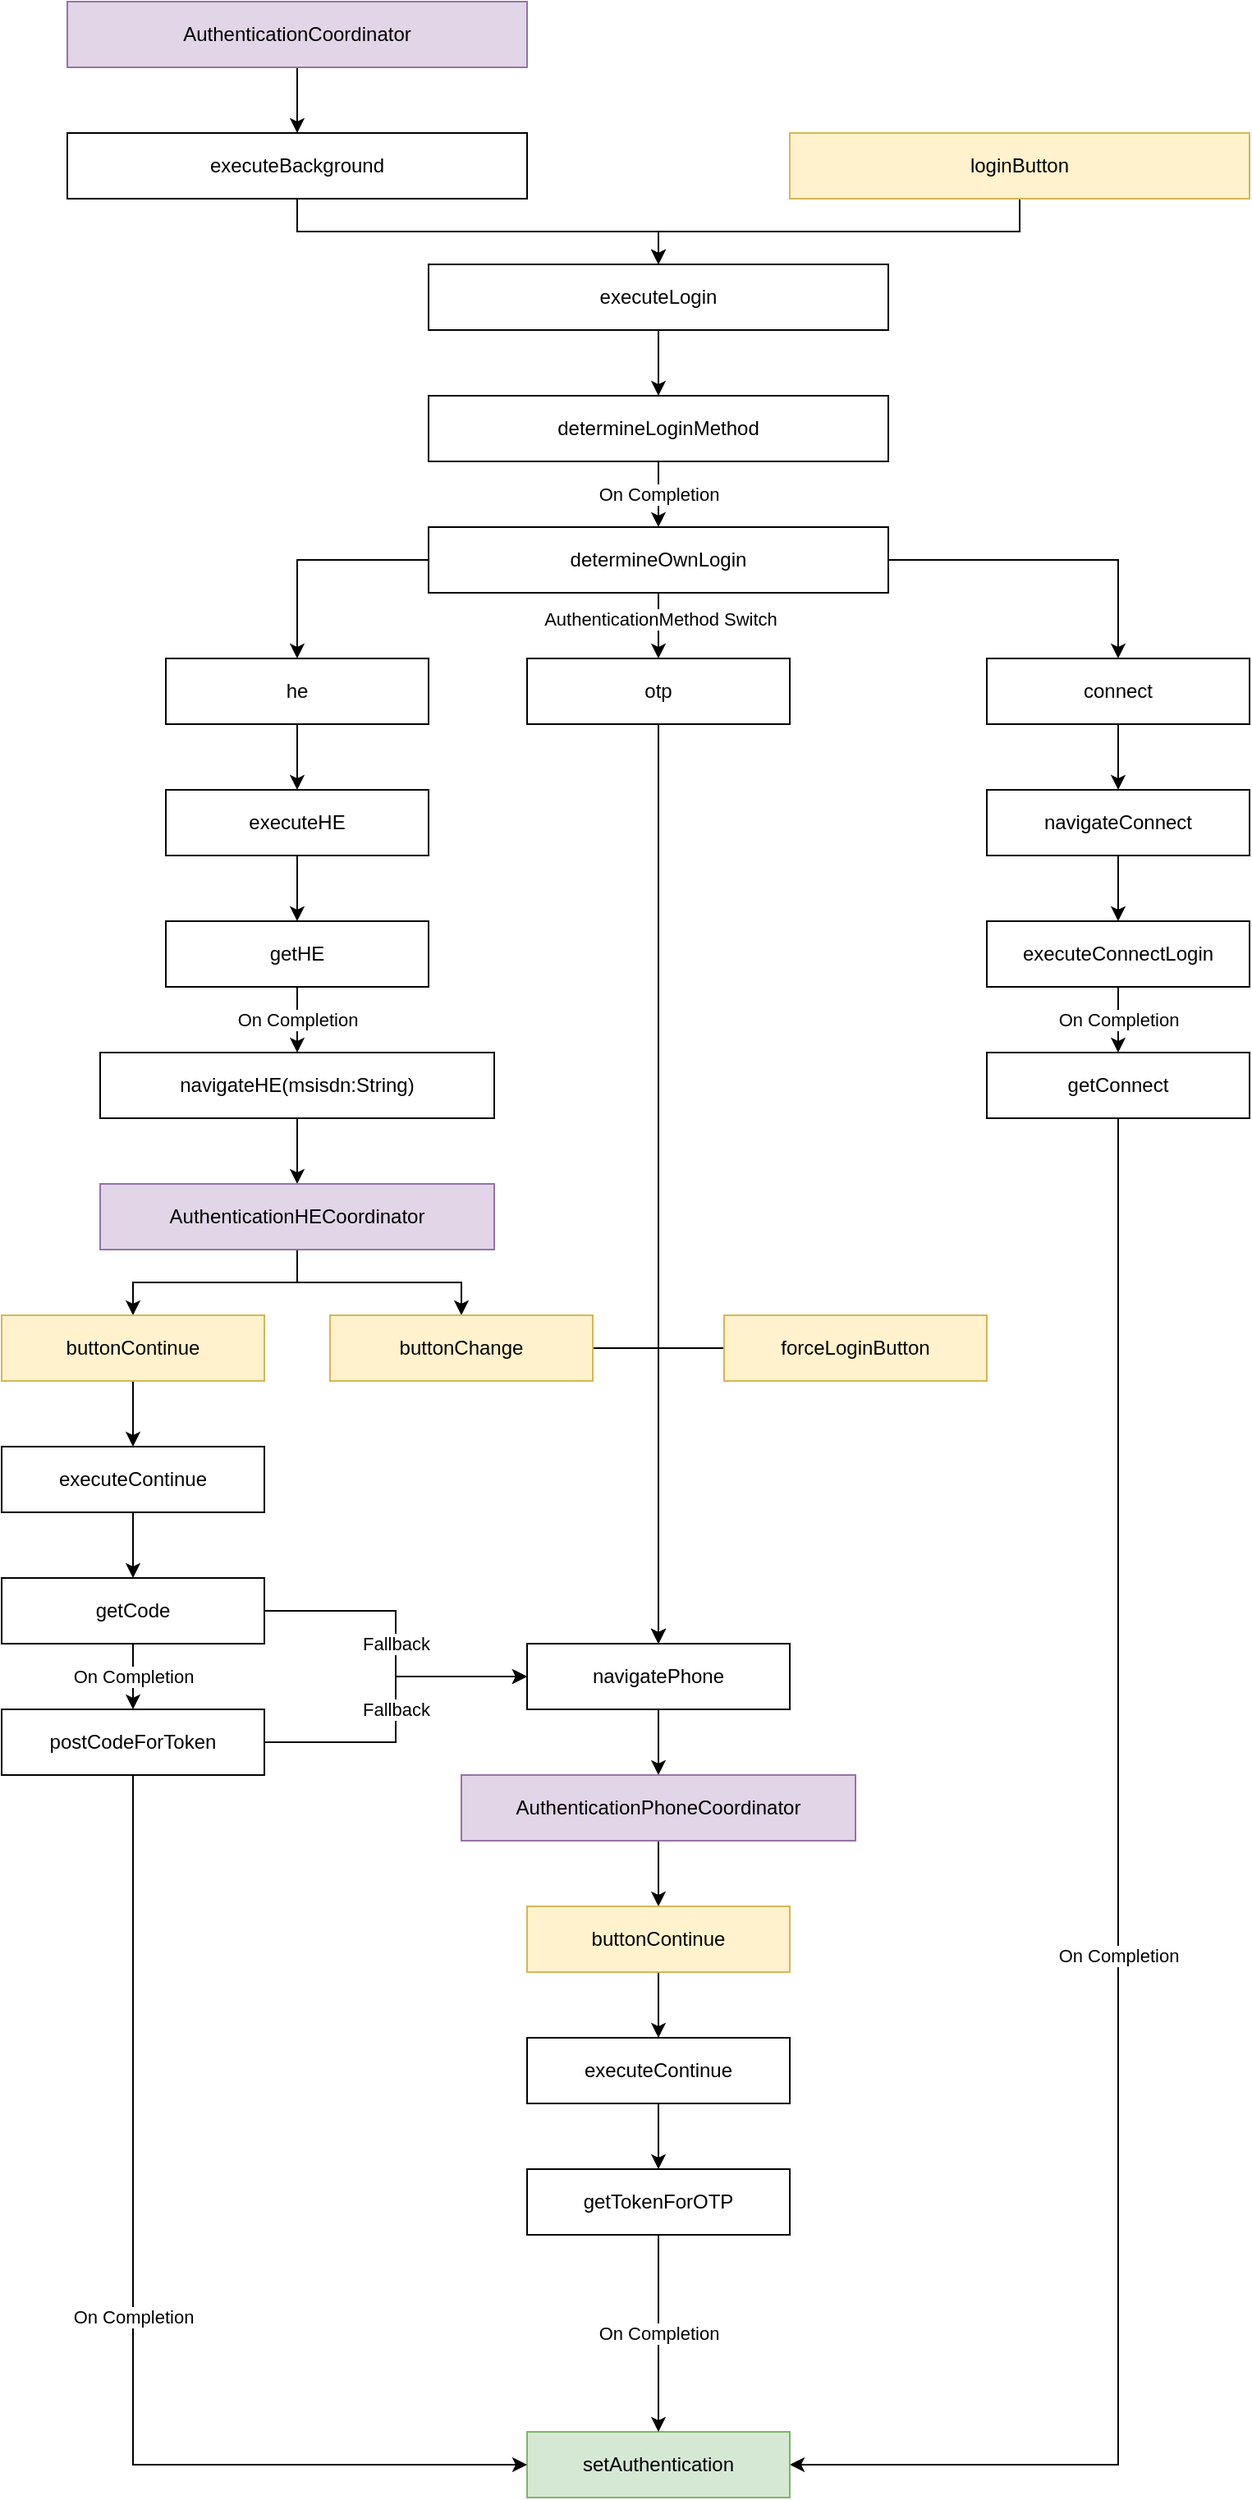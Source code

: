 <mxfile version="21.6.1" type="github">
  <diagram name="Page-1" id="DjaxHwDUr4pckMfMvKmT">
    <mxGraphModel dx="1434" dy="771" grid="1" gridSize="10" guides="1" tooltips="1" connect="1" arrows="1" fold="1" page="1" pageScale="1" pageWidth="827" pageHeight="1169" math="0" shadow="0">
      <root>
        <mxCell id="0" />
        <mxCell id="1" parent="0" />
        <mxCell id="yMz5hPpZdlbzewgeg3ee-5" value="" style="edgeStyle=orthogonalEdgeStyle;rounded=0;orthogonalLoop=1;jettySize=auto;html=1;" edge="1" parent="1" source="yMz5hPpZdlbzewgeg3ee-1" target="yMz5hPpZdlbzewgeg3ee-2">
          <mxGeometry relative="1" as="geometry" />
        </mxCell>
        <mxCell id="yMz5hPpZdlbzewgeg3ee-1" value="AuthenticationCoordinator" style="rounded=0;whiteSpace=wrap;html=1;fillColor=#e1d5e7;strokeColor=#9673a6;" vertex="1" parent="1">
          <mxGeometry x="40" y="40" width="280" height="40" as="geometry" />
        </mxCell>
        <mxCell id="yMz5hPpZdlbzewgeg3ee-13" style="edgeStyle=orthogonalEdgeStyle;rounded=0;orthogonalLoop=1;jettySize=auto;html=1;entryX=0.5;entryY=0;entryDx=0;entryDy=0;" edge="1" parent="1" source="yMz5hPpZdlbzewgeg3ee-2" target="yMz5hPpZdlbzewgeg3ee-9">
          <mxGeometry relative="1" as="geometry" />
        </mxCell>
        <mxCell id="yMz5hPpZdlbzewgeg3ee-2" value="executeBackground" style="rounded=0;whiteSpace=wrap;html=1;" vertex="1" parent="1">
          <mxGeometry x="40" y="120" width="280" height="40" as="geometry" />
        </mxCell>
        <mxCell id="yMz5hPpZdlbzewgeg3ee-15" value="" style="edgeStyle=orthogonalEdgeStyle;rounded=0;orthogonalLoop=1;jettySize=auto;html=1;" edge="1" parent="1" source="yMz5hPpZdlbzewgeg3ee-9" target="yMz5hPpZdlbzewgeg3ee-14">
          <mxGeometry relative="1" as="geometry" />
        </mxCell>
        <mxCell id="yMz5hPpZdlbzewgeg3ee-9" value="executeLogin" style="rounded=0;whiteSpace=wrap;html=1;" vertex="1" parent="1">
          <mxGeometry x="260" y="200" width="280" height="40" as="geometry" />
        </mxCell>
        <mxCell id="yMz5hPpZdlbzewgeg3ee-12" value="" style="edgeStyle=orthogonalEdgeStyle;rounded=0;orthogonalLoop=1;jettySize=auto;html=1;" edge="1" parent="1" source="yMz5hPpZdlbzewgeg3ee-11" target="yMz5hPpZdlbzewgeg3ee-9">
          <mxGeometry relative="1" as="geometry" />
        </mxCell>
        <mxCell id="yMz5hPpZdlbzewgeg3ee-11" value="loginButton" style="rounded=0;whiteSpace=wrap;html=1;fillColor=#fff2cc;strokeColor=#d6b656;" vertex="1" parent="1">
          <mxGeometry x="480" y="120" width="280" height="40" as="geometry" />
        </mxCell>
        <mxCell id="yMz5hPpZdlbzewgeg3ee-20" value="On Completion" style="edgeStyle=orthogonalEdgeStyle;rounded=0;orthogonalLoop=1;jettySize=auto;html=1;" edge="1" parent="1" source="yMz5hPpZdlbzewgeg3ee-14" target="yMz5hPpZdlbzewgeg3ee-16">
          <mxGeometry relative="1" as="geometry" />
        </mxCell>
        <mxCell id="yMz5hPpZdlbzewgeg3ee-14" value="determineLoginMethod" style="rounded=0;whiteSpace=wrap;html=1;" vertex="1" parent="1">
          <mxGeometry x="260" y="280" width="280" height="40" as="geometry" />
        </mxCell>
        <mxCell id="yMz5hPpZdlbzewgeg3ee-23" value="" style="edgeStyle=orthogonalEdgeStyle;rounded=0;orthogonalLoop=1;jettySize=auto;html=1;" edge="1" parent="1" source="yMz5hPpZdlbzewgeg3ee-16" target="yMz5hPpZdlbzewgeg3ee-19">
          <mxGeometry relative="1" as="geometry" />
        </mxCell>
        <mxCell id="yMz5hPpZdlbzewgeg3ee-49" value="AuthenticationMethod Switch" style="edgeLabel;html=1;align=center;verticalAlign=middle;resizable=0;points=[];" vertex="1" connectable="0" parent="yMz5hPpZdlbzewgeg3ee-23">
          <mxGeometry x="-0.2" y="1" relative="1" as="geometry">
            <mxPoint as="offset" />
          </mxGeometry>
        </mxCell>
        <mxCell id="yMz5hPpZdlbzewgeg3ee-52" style="edgeStyle=orthogonalEdgeStyle;rounded=0;orthogonalLoop=1;jettySize=auto;html=1;entryX=0.5;entryY=0;entryDx=0;entryDy=0;exitX=1;exitY=0.5;exitDx=0;exitDy=0;" edge="1" parent="1" source="yMz5hPpZdlbzewgeg3ee-16" target="yMz5hPpZdlbzewgeg3ee-46">
          <mxGeometry relative="1" as="geometry" />
        </mxCell>
        <mxCell id="yMz5hPpZdlbzewgeg3ee-53" style="edgeStyle=orthogonalEdgeStyle;rounded=0;orthogonalLoop=1;jettySize=auto;html=1;entryX=0.5;entryY=0;entryDx=0;entryDy=0;exitX=0;exitY=0.5;exitDx=0;exitDy=0;" edge="1" parent="1" source="yMz5hPpZdlbzewgeg3ee-16" target="yMz5hPpZdlbzewgeg3ee-45">
          <mxGeometry relative="1" as="geometry" />
        </mxCell>
        <mxCell id="yMz5hPpZdlbzewgeg3ee-16" value="determineOwnLogin" style="rounded=0;whiteSpace=wrap;html=1;" vertex="1" parent="1">
          <mxGeometry x="260" y="360" width="280" height="40" as="geometry" />
        </mxCell>
        <mxCell id="yMz5hPpZdlbzewgeg3ee-42" value="" style="edgeStyle=orthogonalEdgeStyle;rounded=0;orthogonalLoop=1;jettySize=auto;html=1;" edge="1" parent="1" source="yMz5hPpZdlbzewgeg3ee-18" target="yMz5hPpZdlbzewgeg3ee-41">
          <mxGeometry relative="1" as="geometry" />
        </mxCell>
        <mxCell id="yMz5hPpZdlbzewgeg3ee-18" value="executeHE" style="rounded=0;whiteSpace=wrap;html=1;" vertex="1" parent="1">
          <mxGeometry x="100" y="520" width="160" height="40" as="geometry" />
        </mxCell>
        <mxCell id="yMz5hPpZdlbzewgeg3ee-34" style="edgeStyle=orthogonalEdgeStyle;rounded=0;orthogonalLoop=1;jettySize=auto;html=1;entryX=0.5;entryY=0;entryDx=0;entryDy=0;" edge="1" parent="1" source="yMz5hPpZdlbzewgeg3ee-21" target="yMz5hPpZdlbzewgeg3ee-33">
          <mxGeometry relative="1" as="geometry" />
        </mxCell>
        <mxCell id="yMz5hPpZdlbzewgeg3ee-21" value="navigateConnect" style="rounded=0;whiteSpace=wrap;html=1;" vertex="1" parent="1">
          <mxGeometry x="600" y="520" width="160" height="40" as="geometry" />
        </mxCell>
        <mxCell id="yMz5hPpZdlbzewgeg3ee-76" style="edgeStyle=orthogonalEdgeStyle;rounded=0;orthogonalLoop=1;jettySize=auto;html=1;entryX=0.5;entryY=0;entryDx=0;entryDy=0;" edge="1" parent="1" source="yMz5hPpZdlbzewgeg3ee-19" target="yMz5hPpZdlbzewgeg3ee-62">
          <mxGeometry relative="1" as="geometry" />
        </mxCell>
        <mxCell id="yMz5hPpZdlbzewgeg3ee-19" value="otp" style="rounded=0;whiteSpace=wrap;html=1;" vertex="1" parent="1">
          <mxGeometry x="320" y="440" width="160" height="40" as="geometry" />
        </mxCell>
        <mxCell id="yMz5hPpZdlbzewgeg3ee-47" value="On Completion" style="edgeStyle=orthogonalEdgeStyle;rounded=0;orthogonalLoop=1;jettySize=auto;html=1;" edge="1" parent="1" source="yMz5hPpZdlbzewgeg3ee-33" target="yMz5hPpZdlbzewgeg3ee-36">
          <mxGeometry relative="1" as="geometry" />
        </mxCell>
        <mxCell id="yMz5hPpZdlbzewgeg3ee-33" value="executeConnectLogin" style="rounded=0;whiteSpace=wrap;html=1;" vertex="1" parent="1">
          <mxGeometry x="600" y="600" width="160" height="40" as="geometry" />
        </mxCell>
        <mxCell id="yMz5hPpZdlbzewgeg3ee-40" value="On Completion" style="edgeStyle=orthogonalEdgeStyle;rounded=0;orthogonalLoop=1;jettySize=auto;html=1;exitX=0.5;exitY=1;exitDx=0;exitDy=0;entryX=1;entryY=0.5;entryDx=0;entryDy=0;" edge="1" parent="1" source="yMz5hPpZdlbzewgeg3ee-36" target="yMz5hPpZdlbzewgeg3ee-39">
          <mxGeometry relative="1" as="geometry">
            <mxPoint x="610" y="1550" as="targetPoint" />
            <Array as="points">
              <mxPoint x="680" y="1540" />
            </Array>
          </mxGeometry>
        </mxCell>
        <mxCell id="yMz5hPpZdlbzewgeg3ee-36" value="getConnect" style="rounded=0;whiteSpace=wrap;html=1;" vertex="1" parent="1">
          <mxGeometry x="600" y="680" width="160" height="40" as="geometry" />
        </mxCell>
        <mxCell id="yMz5hPpZdlbzewgeg3ee-39" value="setAuthentication" style="rounded=0;whiteSpace=wrap;html=1;fillColor=#d5e8d4;strokeColor=#82b366;" vertex="1" parent="1">
          <mxGeometry x="320" y="1520" width="160" height="40" as="geometry" />
        </mxCell>
        <mxCell id="yMz5hPpZdlbzewgeg3ee-44" value="On Completion" style="edgeStyle=orthogonalEdgeStyle;rounded=0;orthogonalLoop=1;jettySize=auto;html=1;" edge="1" parent="1" source="yMz5hPpZdlbzewgeg3ee-41" target="yMz5hPpZdlbzewgeg3ee-43">
          <mxGeometry relative="1" as="geometry" />
        </mxCell>
        <mxCell id="yMz5hPpZdlbzewgeg3ee-41" value="getHE" style="rounded=0;whiteSpace=wrap;html=1;" vertex="1" parent="1">
          <mxGeometry x="100" y="600" width="160" height="40" as="geometry" />
        </mxCell>
        <mxCell id="yMz5hPpZdlbzewgeg3ee-55" value="" style="edgeStyle=orthogonalEdgeStyle;rounded=0;orthogonalLoop=1;jettySize=auto;html=1;" edge="1" parent="1" source="yMz5hPpZdlbzewgeg3ee-43" target="yMz5hPpZdlbzewgeg3ee-54">
          <mxGeometry relative="1" as="geometry" />
        </mxCell>
        <mxCell id="yMz5hPpZdlbzewgeg3ee-43" value="navigateHE(msisdn:String)" style="rounded=0;whiteSpace=wrap;html=1;" vertex="1" parent="1">
          <mxGeometry x="60" y="680" width="240" height="40" as="geometry" />
        </mxCell>
        <mxCell id="yMz5hPpZdlbzewgeg3ee-61" value="" style="edgeStyle=orthogonalEdgeStyle;rounded=0;orthogonalLoop=1;jettySize=auto;html=1;" edge="1" parent="1" source="yMz5hPpZdlbzewgeg3ee-45" target="yMz5hPpZdlbzewgeg3ee-18">
          <mxGeometry relative="1" as="geometry" />
        </mxCell>
        <mxCell id="yMz5hPpZdlbzewgeg3ee-45" value="he" style="rounded=0;whiteSpace=wrap;html=1;" vertex="1" parent="1">
          <mxGeometry x="100" y="440" width="160" height="40" as="geometry" />
        </mxCell>
        <mxCell id="yMz5hPpZdlbzewgeg3ee-48" value="" style="edgeStyle=orthogonalEdgeStyle;rounded=0;orthogonalLoop=1;jettySize=auto;html=1;" edge="1" parent="1" source="yMz5hPpZdlbzewgeg3ee-46" target="yMz5hPpZdlbzewgeg3ee-21">
          <mxGeometry relative="1" as="geometry" />
        </mxCell>
        <mxCell id="yMz5hPpZdlbzewgeg3ee-46" value="connect" style="rounded=0;whiteSpace=wrap;html=1;" vertex="1" parent="1">
          <mxGeometry x="600" y="440" width="160" height="40" as="geometry" />
        </mxCell>
        <mxCell id="yMz5hPpZdlbzewgeg3ee-59" style="edgeStyle=orthogonalEdgeStyle;rounded=0;orthogonalLoop=1;jettySize=auto;html=1;entryX=0.5;entryY=0;entryDx=0;entryDy=0;" edge="1" parent="1" source="yMz5hPpZdlbzewgeg3ee-54" target="yMz5hPpZdlbzewgeg3ee-56">
          <mxGeometry relative="1" as="geometry" />
        </mxCell>
        <mxCell id="yMz5hPpZdlbzewgeg3ee-60" style="edgeStyle=orthogonalEdgeStyle;rounded=0;orthogonalLoop=1;jettySize=auto;html=1;" edge="1" parent="1" source="yMz5hPpZdlbzewgeg3ee-54" target="yMz5hPpZdlbzewgeg3ee-58">
          <mxGeometry relative="1" as="geometry" />
        </mxCell>
        <mxCell id="yMz5hPpZdlbzewgeg3ee-54" value="AuthenticationHECoordinator" style="rounded=0;whiteSpace=wrap;html=1;fillColor=#e1d5e7;strokeColor=#9673a6;" vertex="1" parent="1">
          <mxGeometry x="60" y="760" width="240" height="40" as="geometry" />
        </mxCell>
        <mxCell id="yMz5hPpZdlbzewgeg3ee-73" style="edgeStyle=orthogonalEdgeStyle;rounded=0;orthogonalLoop=1;jettySize=auto;html=1;exitX=1;exitY=0.5;exitDx=0;exitDy=0;entryX=0.5;entryY=0;entryDx=0;entryDy=0;" edge="1" parent="1" source="yMz5hPpZdlbzewgeg3ee-56" target="yMz5hPpZdlbzewgeg3ee-62">
          <mxGeometry relative="1" as="geometry">
            <mxPoint x="450" y="1000" as="targetPoint" />
          </mxGeometry>
        </mxCell>
        <mxCell id="yMz5hPpZdlbzewgeg3ee-56" value="buttonChange" style="rounded=0;whiteSpace=wrap;html=1;fillColor=#fff2cc;strokeColor=#d6b656;" vertex="1" parent="1">
          <mxGeometry x="200" y="840" width="160" height="40" as="geometry" />
        </mxCell>
        <mxCell id="yMz5hPpZdlbzewgeg3ee-65" value="" style="edgeStyle=orthogonalEdgeStyle;rounded=0;orthogonalLoop=1;jettySize=auto;html=1;" edge="1" parent="1" source="yMz5hPpZdlbzewgeg3ee-58" target="yMz5hPpZdlbzewgeg3ee-64">
          <mxGeometry relative="1" as="geometry" />
        </mxCell>
        <mxCell id="yMz5hPpZdlbzewgeg3ee-58" value="buttonContinue" style="rounded=0;whiteSpace=wrap;html=1;fillColor=#fff2cc;strokeColor=#d6b656;" vertex="1" parent="1">
          <mxGeometry y="840" width="160" height="40" as="geometry" />
        </mxCell>
        <mxCell id="yMz5hPpZdlbzewgeg3ee-67" value="" style="edgeStyle=orthogonalEdgeStyle;rounded=0;orthogonalLoop=1;jettySize=auto;html=1;" edge="1" parent="1" source="yMz5hPpZdlbzewgeg3ee-62" target="yMz5hPpZdlbzewgeg3ee-66">
          <mxGeometry relative="1" as="geometry" />
        </mxCell>
        <mxCell id="yMz5hPpZdlbzewgeg3ee-62" value="navigatePhone" style="rounded=0;whiteSpace=wrap;html=1;" vertex="1" parent="1">
          <mxGeometry x="320" y="1040" width="160" height="40" as="geometry" />
        </mxCell>
        <mxCell id="yMz5hPpZdlbzewgeg3ee-69" value="" style="edgeStyle=orthogonalEdgeStyle;rounded=0;orthogonalLoop=1;jettySize=auto;html=1;" edge="1" parent="1" source="yMz5hPpZdlbzewgeg3ee-64" target="yMz5hPpZdlbzewgeg3ee-68">
          <mxGeometry relative="1" as="geometry" />
        </mxCell>
        <mxCell id="yMz5hPpZdlbzewgeg3ee-64" value="executeContinue" style="rounded=0;whiteSpace=wrap;html=1;" vertex="1" parent="1">
          <mxGeometry y="920" width="160" height="40" as="geometry" />
        </mxCell>
        <mxCell id="yMz5hPpZdlbzewgeg3ee-81" style="edgeStyle=orthogonalEdgeStyle;rounded=0;orthogonalLoop=1;jettySize=auto;html=1;entryX=0.5;entryY=0;entryDx=0;entryDy=0;" edge="1" parent="1" source="yMz5hPpZdlbzewgeg3ee-66" target="yMz5hPpZdlbzewgeg3ee-80">
          <mxGeometry relative="1" as="geometry" />
        </mxCell>
        <mxCell id="yMz5hPpZdlbzewgeg3ee-66" value="AuthenticationPhoneCoordinator" style="rounded=0;whiteSpace=wrap;html=1;fillColor=#e1d5e7;strokeColor=#9673a6;" vertex="1" parent="1">
          <mxGeometry x="280" y="1120" width="240" height="40" as="geometry" />
        </mxCell>
        <mxCell id="yMz5hPpZdlbzewgeg3ee-70" value="Fallback" style="edgeStyle=orthogonalEdgeStyle;rounded=0;orthogonalLoop=1;jettySize=auto;html=1;entryX=0;entryY=0.5;entryDx=0;entryDy=0;" edge="1" parent="1" source="yMz5hPpZdlbzewgeg3ee-68" target="yMz5hPpZdlbzewgeg3ee-62">
          <mxGeometry relative="1" as="geometry" />
        </mxCell>
        <mxCell id="yMz5hPpZdlbzewgeg3ee-74" value="On Completion" style="edgeStyle=orthogonalEdgeStyle;rounded=0;orthogonalLoop=1;jettySize=auto;html=1;" edge="1" parent="1" source="yMz5hPpZdlbzewgeg3ee-68" target="yMz5hPpZdlbzewgeg3ee-71">
          <mxGeometry relative="1" as="geometry" />
        </mxCell>
        <mxCell id="yMz5hPpZdlbzewgeg3ee-68" value="getCode" style="rounded=0;whiteSpace=wrap;html=1;" vertex="1" parent="1">
          <mxGeometry y="1000" width="160" height="40" as="geometry" />
        </mxCell>
        <mxCell id="yMz5hPpZdlbzewgeg3ee-72" value="Fallback" style="edgeStyle=orthogonalEdgeStyle;rounded=0;orthogonalLoop=1;jettySize=auto;html=1;entryX=0;entryY=0.5;entryDx=0;entryDy=0;" edge="1" parent="1" source="yMz5hPpZdlbzewgeg3ee-71" target="yMz5hPpZdlbzewgeg3ee-62">
          <mxGeometry relative="1" as="geometry" />
        </mxCell>
        <mxCell id="yMz5hPpZdlbzewgeg3ee-75" value="On Completion" style="edgeStyle=orthogonalEdgeStyle;rounded=0;orthogonalLoop=1;jettySize=auto;html=1;entryX=0;entryY=0.5;entryDx=0;entryDy=0;" edge="1" parent="1" source="yMz5hPpZdlbzewgeg3ee-71" target="yMz5hPpZdlbzewgeg3ee-39">
          <mxGeometry relative="1" as="geometry">
            <mxPoint x="270" y="1530" as="targetPoint" />
            <Array as="points">
              <mxPoint x="80" y="1540" />
            </Array>
          </mxGeometry>
        </mxCell>
        <mxCell id="yMz5hPpZdlbzewgeg3ee-71" value="postCodeForToken" style="rounded=0;whiteSpace=wrap;html=1;" vertex="1" parent="1">
          <mxGeometry y="1080" width="160" height="40" as="geometry" />
        </mxCell>
        <mxCell id="yMz5hPpZdlbzewgeg3ee-78" style="edgeStyle=orthogonalEdgeStyle;rounded=0;orthogonalLoop=1;jettySize=auto;html=1;entryX=0.5;entryY=0;entryDx=0;entryDy=0;exitX=0;exitY=0.5;exitDx=0;exitDy=0;" edge="1" parent="1" source="yMz5hPpZdlbzewgeg3ee-77" target="yMz5hPpZdlbzewgeg3ee-62">
          <mxGeometry relative="1" as="geometry" />
        </mxCell>
        <mxCell id="yMz5hPpZdlbzewgeg3ee-77" value="forceLoginButton" style="rounded=0;whiteSpace=wrap;html=1;fillColor=#fff2cc;strokeColor=#d6b656;" vertex="1" parent="1">
          <mxGeometry x="440" y="840" width="160" height="40" as="geometry" />
        </mxCell>
        <mxCell id="yMz5hPpZdlbzewgeg3ee-85" value="" style="edgeStyle=orthogonalEdgeStyle;rounded=0;orthogonalLoop=1;jettySize=auto;html=1;" edge="1" parent="1" source="yMz5hPpZdlbzewgeg3ee-80" target="yMz5hPpZdlbzewgeg3ee-83">
          <mxGeometry relative="1" as="geometry" />
        </mxCell>
        <mxCell id="yMz5hPpZdlbzewgeg3ee-80" value="buttonContinue" style="rounded=0;whiteSpace=wrap;html=1;fillColor=#fff2cc;strokeColor=#d6b656;" vertex="1" parent="1">
          <mxGeometry x="320" y="1200" width="160" height="40" as="geometry" />
        </mxCell>
        <mxCell id="yMz5hPpZdlbzewgeg3ee-88" value="" style="edgeStyle=orthogonalEdgeStyle;rounded=0;orthogonalLoop=1;jettySize=auto;html=1;" edge="1" parent="1" source="yMz5hPpZdlbzewgeg3ee-83" target="yMz5hPpZdlbzewgeg3ee-87">
          <mxGeometry relative="1" as="geometry" />
        </mxCell>
        <mxCell id="yMz5hPpZdlbzewgeg3ee-83" value="executeContinue" style="rounded=0;whiteSpace=wrap;html=1;" vertex="1" parent="1">
          <mxGeometry x="320" y="1280" width="160" height="40" as="geometry" />
        </mxCell>
        <mxCell id="yMz5hPpZdlbzewgeg3ee-89" value="On Completion" style="edgeStyle=orthogonalEdgeStyle;rounded=0;orthogonalLoop=1;jettySize=auto;html=1;entryX=0.5;entryY=0;entryDx=0;entryDy=0;" edge="1" parent="1" source="yMz5hPpZdlbzewgeg3ee-87" target="yMz5hPpZdlbzewgeg3ee-39">
          <mxGeometry relative="1" as="geometry" />
        </mxCell>
        <mxCell id="yMz5hPpZdlbzewgeg3ee-87" value="getTokenForOTP" style="rounded=0;whiteSpace=wrap;html=1;" vertex="1" parent="1">
          <mxGeometry x="320" y="1360" width="160" height="40" as="geometry" />
        </mxCell>
      </root>
    </mxGraphModel>
  </diagram>
</mxfile>
